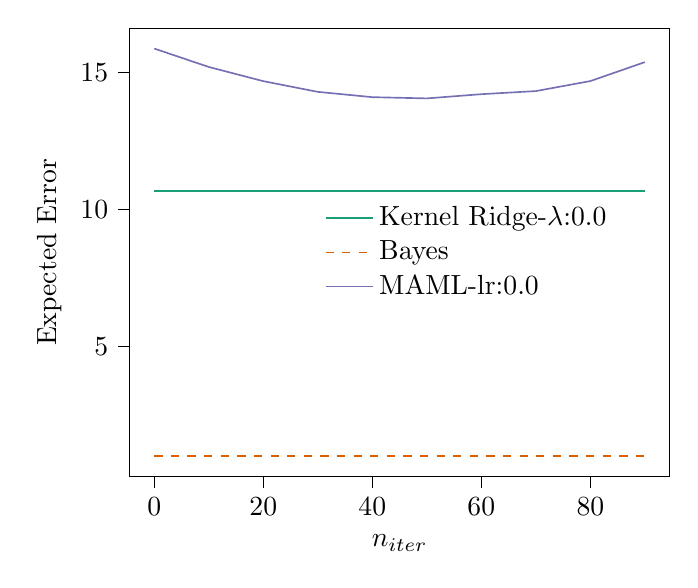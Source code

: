 % This file was created with tikzplotlib v0.10.1.
\begin{tikzpicture}

\definecolor{chocolate217952}{RGB}{217,95,2}
\definecolor{darkcyan27158119}{RGB}{27,158,119}
\definecolor{darkgray176}{RGB}{176,176,176}
\definecolor{lightslategray117112179}{RGB}{117,112,179}

\begin{axis}[
legend cell align={left},
legend style={fill opacity=0.8, draw opacity=1, text opacity=1, at={(0.91,0.5)}, anchor=east, draw=none},
tick align=outside,
tick pos=left,
x grid style={darkgray176},
xlabel={\(\displaystyle n_{iter}\)},
xmin=-4.5, xmax=94.5,
xtick style={color=black},
y grid style={darkgray176},
ylabel={Expected Error},
ymin=0.257, ymax=16.617,
ytick style={color=black}
]
\addplot [semithick, darkcyan27158119]
table {%
0 10.687
10 10.687
20 10.687
30 10.687
40 10.687
50 10.687
60 10.687
70 10.687
80 10.687
90 10.687
};
\addlegendentry{Kernel Ridge-$\lambda$:0.0}
\addplot [semithick, chocolate217952, dashed]
table {%
0 1.001
10 1.001
20 1.001
30 1.001
40 1.001
50 1.001
60 1.001
70 1.001
80 1.001
90 1.001
};
\addlegendentry{Bayes}
\addplot [semithick, lightslategray117112179]
table {%
0 15.874
10 15.203
20 14.685
30 14.295
40 14.101
50 14.056
60 14.21
70 14.323
80 14.688
90 15.38
};
\addlegendentry{MAML-lr:0.0}
\end{axis}

\end{tikzpicture}
